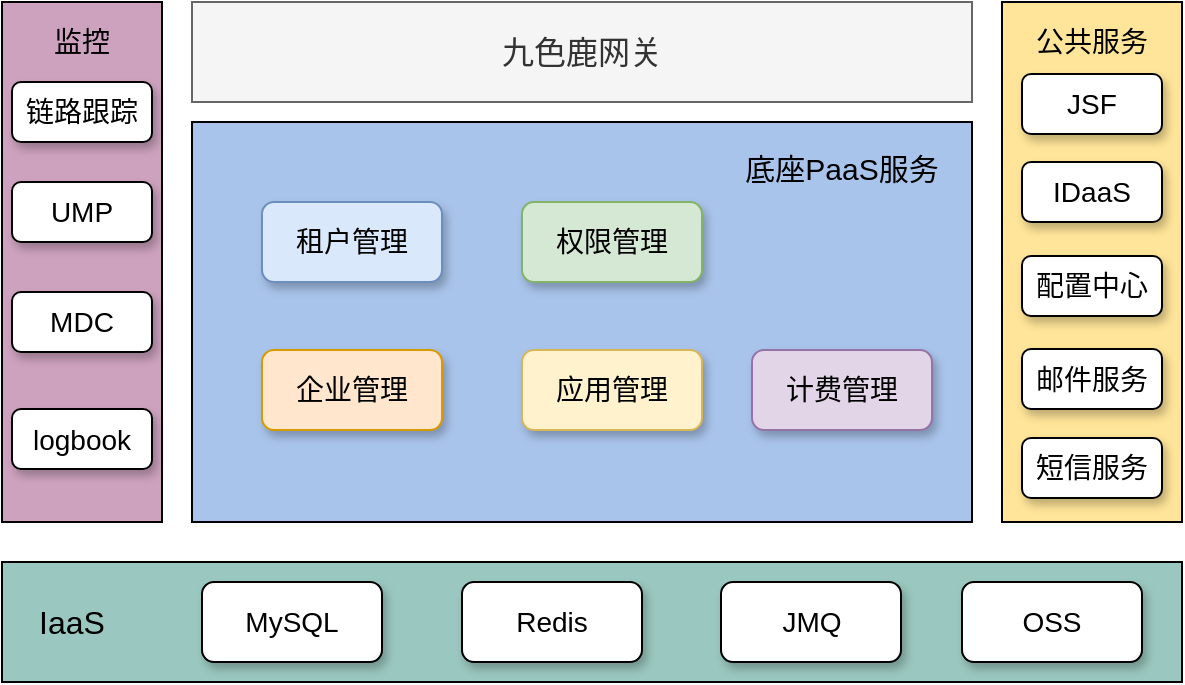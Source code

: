 <mxfile version="13.8.5" type="github">
  <diagram id="07fea595-8f29-1299-0266-81d95cde20df" name="Page-1">
    <mxGraphModel dx="1426" dy="722" grid="1" gridSize="10" guides="1" tooltips="1" connect="1" arrows="1" fold="1" page="1" pageScale="1" pageWidth="1169" pageHeight="827" background="#ffffff" math="0" shadow="0">
      <root>
        <mxCell id="0" />
        <mxCell id="1" parent="0" />
        <mxCell id="JhkMIh4OKSqo5PYR-Kv7-730" value="" style="rounded=0;whiteSpace=wrap;html=1;fillColor=#A9C4EB;" vertex="1" parent="1">
          <mxGeometry x="275" y="300" width="390" height="200" as="geometry" />
        </mxCell>
        <mxCell id="JhkMIh4OKSqo5PYR-Kv7-723" value="&lt;font style=&quot;font-size: 16px&quot;&gt;九色鹿网关&lt;/font&gt;" style="rounded=0;whiteSpace=wrap;html=1;fillColor=#f5f5f5;strokeColor=#666666;fontColor=#333333;" vertex="1" parent="1">
          <mxGeometry x="275" y="240" width="390" height="50" as="geometry" />
        </mxCell>
        <mxCell id="JhkMIh4OKSqo5PYR-Kv7-732" value="&lt;font style=&quot;font-size: 15px&quot;&gt;底座PaaS服务&lt;/font&gt;" style="text;html=1;strokeColor=none;fillColor=none;align=center;verticalAlign=middle;whiteSpace=wrap;rounded=0;" vertex="1" parent="1">
          <mxGeometry x="540" y="310" width="120" height="26" as="geometry" />
        </mxCell>
        <mxCell id="JhkMIh4OKSqo5PYR-Kv7-733" value="" style="rounded=0;whiteSpace=wrap;html=1;fillColor=#CDA2BE;" vertex="1" parent="1">
          <mxGeometry x="180" y="240" width="80" height="260" as="geometry" />
        </mxCell>
        <mxCell id="JhkMIh4OKSqo5PYR-Kv7-734" value="" style="rounded=0;whiteSpace=wrap;html=1;fillColor=#9AC7BF;" vertex="1" parent="1">
          <mxGeometry x="180" y="520" width="590" height="60" as="geometry" />
        </mxCell>
        <mxCell id="JhkMIh4OKSqo5PYR-Kv7-736" value="&lt;font style=&quot;font-size: 14px&quot;&gt;租户管理&lt;/font&gt;" style="rounded=1;whiteSpace=wrap;html=1;fillColor=#dae8fc;strokeColor=#6c8ebf;shadow=1;glass=0;" vertex="1" parent="1">
          <mxGeometry x="310" y="340" width="90" height="40" as="geometry" />
        </mxCell>
        <mxCell id="JhkMIh4OKSqo5PYR-Kv7-737" value="&lt;font style=&quot;font-size: 14px&quot;&gt;权限管理&lt;/font&gt;" style="rounded=1;whiteSpace=wrap;html=1;fillColor=#d5e8d4;strokeColor=#82b366;shadow=1;" vertex="1" parent="1">
          <mxGeometry x="440" y="340" width="90" height="40" as="geometry" />
        </mxCell>
        <mxCell id="JhkMIh4OKSqo5PYR-Kv7-738" value="&lt;font style=&quot;font-size: 14px&quot;&gt;企业管理&lt;/font&gt;" style="rounded=1;whiteSpace=wrap;html=1;fillColor=#ffe6cc;strokeColor=#d79b00;shadow=1;" vertex="1" parent="1">
          <mxGeometry x="310" y="414" width="90" height="40" as="geometry" />
        </mxCell>
        <mxCell id="JhkMIh4OKSqo5PYR-Kv7-739" value="&lt;font style=&quot;font-size: 14px&quot;&gt;应用管理&lt;/font&gt;" style="rounded=1;whiteSpace=wrap;html=1;fillColor=#fff2cc;strokeColor=#d6b656;shadow=1;" vertex="1" parent="1">
          <mxGeometry x="440" y="414" width="90" height="40" as="geometry" />
        </mxCell>
        <mxCell id="JhkMIh4OKSqo5PYR-Kv7-740" value="&lt;font style=&quot;font-size: 14px&quot;&gt;计费管理&lt;/font&gt;" style="rounded=1;whiteSpace=wrap;html=1;fillColor=#e1d5e7;strokeColor=#9673a6;shadow=1;" vertex="1" parent="1">
          <mxGeometry x="555" y="414" width="90" height="40" as="geometry" />
        </mxCell>
        <mxCell id="JhkMIh4OKSqo5PYR-Kv7-741" value="&lt;font style=&quot;font-size: 14px&quot;&gt;MySQL&lt;/font&gt;" style="rounded=1;whiteSpace=wrap;html=1;glass=0;sketch=0;shadow=1;" vertex="1" parent="1">
          <mxGeometry x="280" y="530" width="90" height="40" as="geometry" />
        </mxCell>
        <mxCell id="JhkMIh4OKSqo5PYR-Kv7-742" value="&lt;font style=&quot;font-size: 14px&quot;&gt;Redis&lt;/font&gt;" style="rounded=1;whiteSpace=wrap;html=1;shadow=1;" vertex="1" parent="1">
          <mxGeometry x="410" y="530" width="90" height="40" as="geometry" />
        </mxCell>
        <mxCell id="JhkMIh4OKSqo5PYR-Kv7-743" value="" style="rounded=0;whiteSpace=wrap;html=1;fillColor=#FFE599;" vertex="1" parent="1">
          <mxGeometry x="680" y="240" width="90" height="260" as="geometry" />
        </mxCell>
        <mxCell id="JhkMIh4OKSqo5PYR-Kv7-744" value="&lt;font style=&quot;font-size: 14px&quot;&gt;JMQ&lt;/font&gt;" style="rounded=1;whiteSpace=wrap;html=1;shadow=1;" vertex="1" parent="1">
          <mxGeometry x="539.5" y="530" width="90" height="40" as="geometry" />
        </mxCell>
        <mxCell id="JhkMIh4OKSqo5PYR-Kv7-745" value="&lt;font style=&quot;font-size: 14px&quot;&gt;OSS&lt;/font&gt;" style="rounded=1;whiteSpace=wrap;html=1;shadow=1;" vertex="1" parent="1">
          <mxGeometry x="660" y="530" width="90" height="40" as="geometry" />
        </mxCell>
        <mxCell id="JhkMIh4OKSqo5PYR-Kv7-747" value="&lt;font style=&quot;font-size: 16px&quot;&gt;IaaS&lt;/font&gt;" style="text;html=1;strokeColor=none;fillColor=none;align=center;verticalAlign=middle;whiteSpace=wrap;rounded=0;" vertex="1" parent="1">
          <mxGeometry x="190" y="540" width="50" height="20" as="geometry" />
        </mxCell>
        <mxCell id="JhkMIh4OKSqo5PYR-Kv7-755" value="&lt;font style=&quot;font-size: 14px&quot;&gt;JSF&lt;/font&gt;" style="rounded=1;whiteSpace=wrap;html=1;shadow=1;" vertex="1" parent="1">
          <mxGeometry x="690" y="276" width="70" height="30" as="geometry" />
        </mxCell>
        <mxCell id="JhkMIh4OKSqo5PYR-Kv7-756" value="&lt;span style=&quot;font-size: 14px&quot;&gt;IDaaS&lt;/span&gt;" style="rounded=1;whiteSpace=wrap;html=1;shadow=1;" vertex="1" parent="1">
          <mxGeometry x="690" y="320" width="70" height="30" as="geometry" />
        </mxCell>
        <mxCell id="JhkMIh4OKSqo5PYR-Kv7-757" value="&lt;span style=&quot;font-size: 14px&quot;&gt;配置中心&lt;/span&gt;" style="rounded=1;whiteSpace=wrap;html=1;shadow=1;" vertex="1" parent="1">
          <mxGeometry x="690" y="367" width="70" height="30" as="geometry" />
        </mxCell>
        <mxCell id="JhkMIh4OKSqo5PYR-Kv7-758" value="&lt;span style=&quot;font-size: 14px&quot;&gt;邮件服务&lt;/span&gt;" style="rounded=1;whiteSpace=wrap;html=1;shadow=1;" vertex="1" parent="1">
          <mxGeometry x="690" y="413.5" width="70" height="30" as="geometry" />
        </mxCell>
        <mxCell id="JhkMIh4OKSqo5PYR-Kv7-759" value="&lt;span style=&quot;font-size: 14px&quot;&gt;短信服务&lt;/span&gt;" style="rounded=1;whiteSpace=wrap;html=1;shadow=1;" vertex="1" parent="1">
          <mxGeometry x="690" y="458" width="70" height="30" as="geometry" />
        </mxCell>
        <mxCell id="JhkMIh4OKSqo5PYR-Kv7-760" value="&lt;font style=&quot;font-size: 14px&quot;&gt;公共服务&lt;/font&gt;" style="text;html=1;strokeColor=none;fillColor=none;align=center;verticalAlign=middle;whiteSpace=wrap;rounded=0;shadow=1;glass=0;sketch=0;" vertex="1" parent="1">
          <mxGeometry x="695" y="250" width="60" height="20" as="geometry" />
        </mxCell>
        <mxCell id="JhkMIh4OKSqo5PYR-Kv7-761" value="&lt;font style=&quot;font-size: 14px&quot;&gt;监控&lt;/font&gt;" style="text;html=1;strokeColor=none;fillColor=none;align=center;verticalAlign=middle;whiteSpace=wrap;rounded=0;shadow=1;glass=0;sketch=0;" vertex="1" parent="1">
          <mxGeometry x="200" y="250" width="40" height="20" as="geometry" />
        </mxCell>
        <mxCell id="JhkMIh4OKSqo5PYR-Kv7-762" value="&lt;font style=&quot;font-size: 14px&quot;&gt;链路跟踪&lt;/font&gt;" style="rounded=1;whiteSpace=wrap;html=1;shadow=1;" vertex="1" parent="1">
          <mxGeometry x="185" y="280" width="70" height="30" as="geometry" />
        </mxCell>
        <mxCell id="JhkMIh4OKSqo5PYR-Kv7-766" value="&lt;span style=&quot;font-size: 14px&quot;&gt;UMP&lt;/span&gt;" style="rounded=1;whiteSpace=wrap;html=1;shadow=1;" vertex="1" parent="1">
          <mxGeometry x="185" y="330" width="70" height="30" as="geometry" />
        </mxCell>
        <mxCell id="JhkMIh4OKSqo5PYR-Kv7-767" value="&lt;font style=&quot;font-size: 14px&quot;&gt;MDC&lt;/font&gt;" style="rounded=1;whiteSpace=wrap;html=1;shadow=1;" vertex="1" parent="1">
          <mxGeometry x="185" y="385" width="70" height="30" as="geometry" />
        </mxCell>
        <mxCell id="JhkMIh4OKSqo5PYR-Kv7-768" value="&lt;font style=&quot;font-size: 14px&quot;&gt;logbook&lt;/font&gt;" style="rounded=1;whiteSpace=wrap;html=1;shadow=1;" vertex="1" parent="1">
          <mxGeometry x="185" y="443.5" width="70" height="30" as="geometry" />
        </mxCell>
      </root>
    </mxGraphModel>
  </diagram>
</mxfile>
